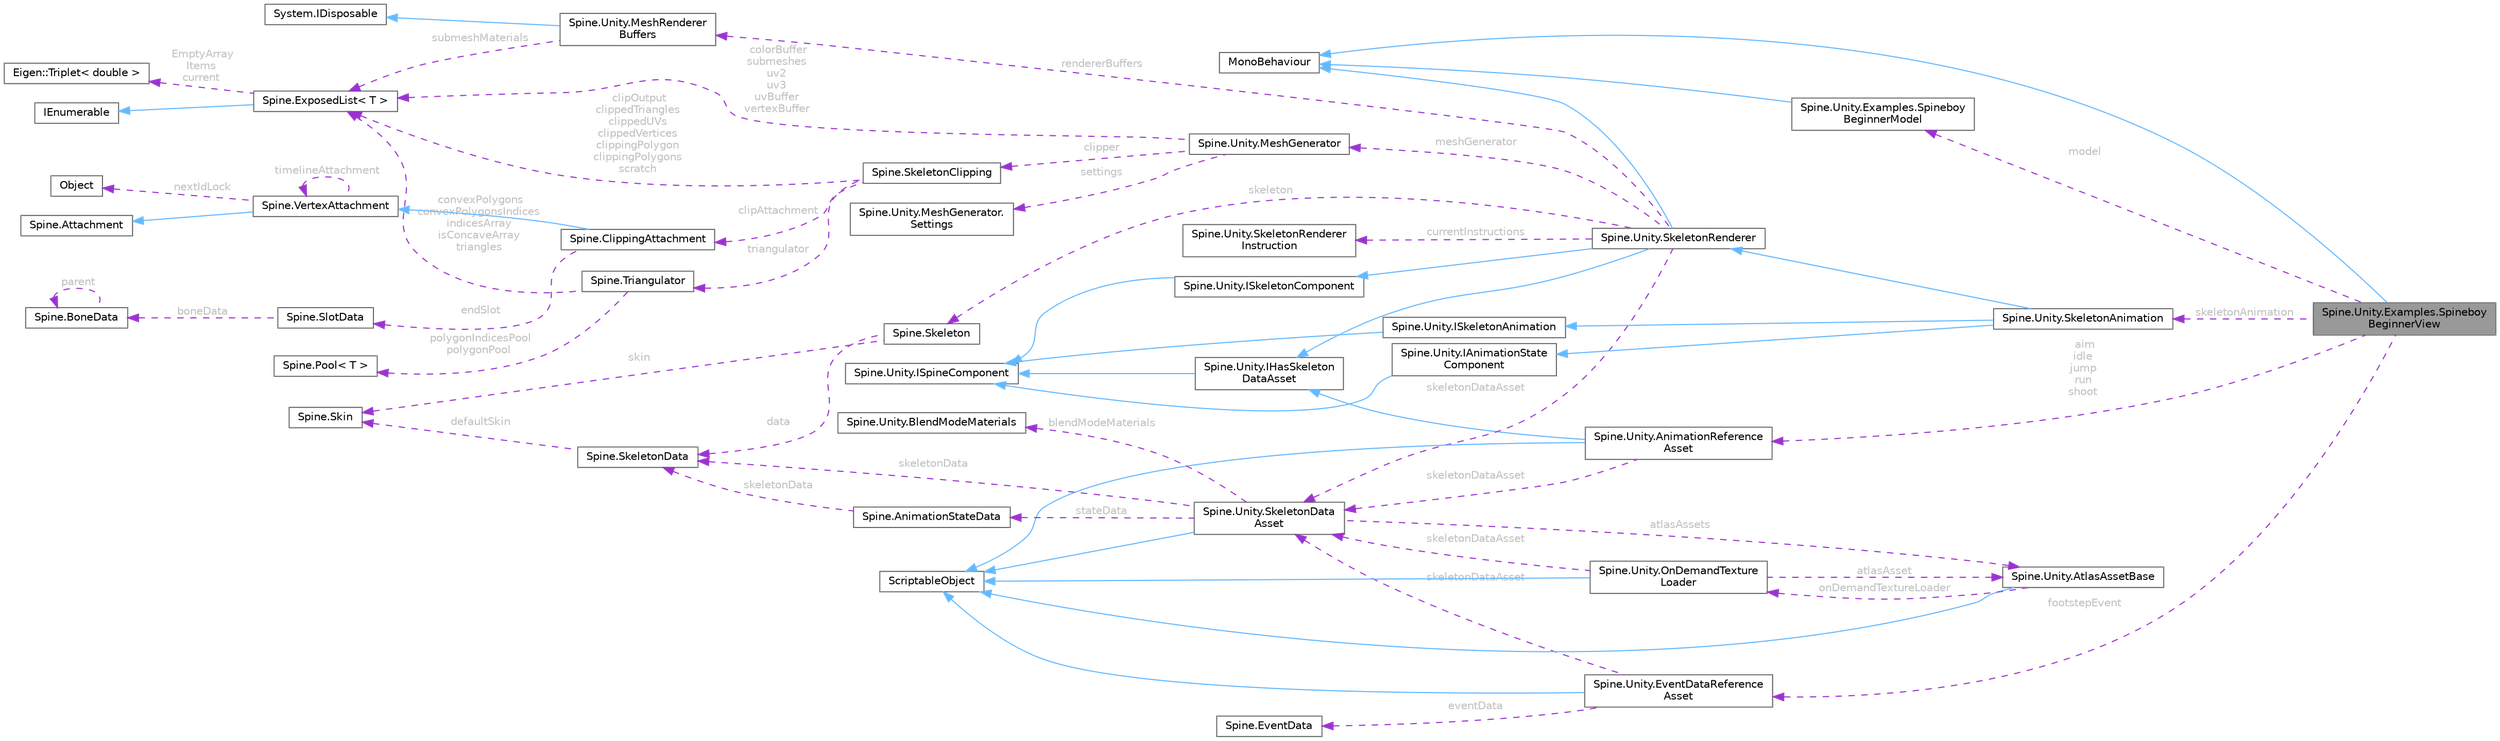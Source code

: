 digraph "Spine.Unity.Examples.SpineboyBeginnerView"
{
 // LATEX_PDF_SIZE
  bgcolor="transparent";
  edge [fontname=Helvetica,fontsize=10,labelfontname=Helvetica,labelfontsize=10];
  node [fontname=Helvetica,fontsize=10,shape=box,height=0.2,width=0.4];
  rankdir="LR";
  Node1 [id="Node000001",label="Spine.Unity.Examples.Spineboy\lBeginnerView",height=0.2,width=0.4,color="gray40", fillcolor="grey60", style="filled", fontcolor="black",tooltip=" "];
  Node2 -> Node1 [id="edge61_Node000001_Node000002",dir="back",color="steelblue1",style="solid",tooltip=" "];
  Node2 [id="Node000002",label="MonoBehaviour",height=0.2,width=0.4,color="gray40", fillcolor="white", style="filled",tooltip=" "];
  Node3 -> Node1 [id="edge62_Node000001_Node000003",dir="back",color="darkorchid3",style="dashed",tooltip=" ",label=" model",fontcolor="grey" ];
  Node3 [id="Node000003",label="Spine.Unity.Examples.Spineboy\lBeginnerModel",height=0.2,width=0.4,color="gray40", fillcolor="white", style="filled",URL="$class_spine_1_1_unity_1_1_examples_1_1_spineboy_beginner_model.html",tooltip=" "];
  Node2 -> Node3 [id="edge63_Node000003_Node000002",dir="back",color="steelblue1",style="solid",tooltip=" "];
  Node4 -> Node1 [id="edge64_Node000001_Node000004",dir="back",color="darkorchid3",style="dashed",tooltip=" ",label=" skeletonAnimation",fontcolor="grey" ];
  Node4 [id="Node000004",label="Spine.Unity.SkeletonAnimation",height=0.2,width=0.4,color="gray40", fillcolor="white", style="filled",URL="$class_spine_1_1_unity_1_1_skeleton_animation.html",tooltip=" "];
  Node5 -> Node4 [id="edge65_Node000004_Node000005",dir="back",color="steelblue1",style="solid",tooltip=" "];
  Node5 [id="Node000005",label="Spine.Unity.SkeletonRenderer",height=0.2,width=0.4,color="gray40", fillcolor="white", style="filled",URL="$class_spine_1_1_unity_1_1_skeleton_renderer.html",tooltip="Base class of animated Spine skeleton components. This component manages and renders a skeleton."];
  Node2 -> Node5 [id="edge66_Node000005_Node000002",dir="back",color="steelblue1",style="solid",tooltip=" "];
  Node6 -> Node5 [id="edge67_Node000005_Node000006",dir="back",color="steelblue1",style="solid",tooltip=" "];
  Node6 [id="Node000006",label="Spine.Unity.ISkeletonComponent",height=0.2,width=0.4,color="gray40", fillcolor="white", style="filled",URL="$interface_spine_1_1_unity_1_1_i_skeleton_component.html",tooltip="A Spine-Unity Component that manages a Spine.Skeleton instance, instantiated from a SkeletonDataAsset..."];
  Node7 -> Node6 [id="edge68_Node000006_Node000007",dir="back",color="steelblue1",style="solid",tooltip=" "];
  Node7 [id="Node000007",label="Spine.Unity.ISpineComponent",height=0.2,width=0.4,color="gray40", fillcolor="white", style="filled",URL="$interface_spine_1_1_unity_1_1_i_spine_component.html",tooltip=" "];
  Node8 -> Node5 [id="edge69_Node000005_Node000008",dir="back",color="steelblue1",style="solid",tooltip=" "];
  Node8 [id="Node000008",label="Spine.Unity.IHasSkeleton\lDataAsset",height=0.2,width=0.4,color="gray40", fillcolor="white", style="filled",URL="$interface_spine_1_1_unity_1_1_i_has_skeleton_data_asset.html",tooltip="Holds a reference to a SkeletonDataAsset."];
  Node7 -> Node8 [id="edge70_Node000008_Node000007",dir="back",color="steelblue1",style="solid",tooltip=" "];
  Node9 -> Node5 [id="edge71_Node000005_Node000009",dir="back",color="darkorchid3",style="dashed",tooltip=" ",label=" skeletonDataAsset",fontcolor="grey" ];
  Node9 [id="Node000009",label="Spine.Unity.SkeletonData\lAsset",height=0.2,width=0.4,color="gray40", fillcolor="white", style="filled",URL="$class_spine_1_1_unity_1_1_skeleton_data_asset.html",tooltip=" "];
  Node10 -> Node9 [id="edge72_Node000009_Node000010",dir="back",color="steelblue1",style="solid",tooltip=" "];
  Node10 [id="Node000010",label="ScriptableObject",height=0.2,width=0.4,color="gray40", fillcolor="white", style="filled",tooltip=" "];
  Node11 -> Node9 [id="edge73_Node000009_Node000011",dir="back",color="darkorchid3",style="dashed",tooltip=" ",label=" atlasAssets",fontcolor="grey" ];
  Node11 [id="Node000011",label="Spine.Unity.AtlasAssetBase",height=0.2,width=0.4,color="gray40", fillcolor="white", style="filled",URL="$class_spine_1_1_unity_1_1_atlas_asset_base.html",tooltip=" "];
  Node10 -> Node11 [id="edge74_Node000011_Node000010",dir="back",color="steelblue1",style="solid",tooltip=" "];
  Node12 -> Node11 [id="edge75_Node000011_Node000012",dir="back",color="darkorchid3",style="dashed",tooltip=" ",label=" onDemandTextureLoader",fontcolor="grey" ];
  Node12 [id="Node000012",label="Spine.Unity.OnDemandTexture\lLoader",height=0.2,width=0.4,color="gray40", fillcolor="white", style="filled",URL="$class_spine_1_1_unity_1_1_on_demand_texture_loader.html",tooltip=" "];
  Node10 -> Node12 [id="edge76_Node000012_Node000010",dir="back",color="steelblue1",style="solid",tooltip=" "];
  Node11 -> Node12 [id="edge77_Node000012_Node000011",dir="back",color="darkorchid3",style="dashed",tooltip=" ",label=" atlasAsset",fontcolor="grey" ];
  Node9 -> Node12 [id="edge78_Node000012_Node000009",dir="back",color="darkorchid3",style="dashed",tooltip=" ",label=" skeletonDataAsset",fontcolor="grey" ];
  Node13 -> Node9 [id="edge79_Node000009_Node000013",dir="back",color="darkorchid3",style="dashed",tooltip=" ",label=" blendModeMaterials",fontcolor="grey" ];
  Node13 [id="Node000013",label="Spine.Unity.BlendModeMaterials",height=0.2,width=0.4,color="gray40", fillcolor="white", style="filled",URL="$class_spine_1_1_unity_1_1_blend_mode_materials.html",tooltip=" "];
  Node14 -> Node9 [id="edge80_Node000009_Node000014",dir="back",color="darkorchid3",style="dashed",tooltip=" ",label=" skeletonData",fontcolor="grey" ];
  Node14 [id="Node000014",label="Spine.SkeletonData",height=0.2,width=0.4,color="gray40", fillcolor="white", style="filled",URL="$class_spine_1_1_skeleton_data.html",tooltip="Stores the setup pose and all of the stateless data for a skeleton."];
  Node15 -> Node14 [id="edge81_Node000014_Node000015",dir="back",color="darkorchid3",style="dashed",tooltip=" ",label=" defaultSkin",fontcolor="grey" ];
  Node15 [id="Node000015",label="Spine.Skin",height=0.2,width=0.4,color="gray40", fillcolor="white", style="filled",URL="$class_spine_1_1_skin.html",tooltip="Stores attachments by slot index and attachment name."];
  Node16 -> Node9 [id="edge82_Node000009_Node000016",dir="back",color="darkorchid3",style="dashed",tooltip=" ",label=" stateData",fontcolor="grey" ];
  Node16 [id="Node000016",label="Spine.AnimationStateData",height=0.2,width=0.4,color="gray40", fillcolor="white", style="filled",URL="$class_spine_1_1_animation_state_data.html",tooltip="Stores mix (crossfade) durations to be applied when AnimationState animations are changed."];
  Node14 -> Node16 [id="edge83_Node000016_Node000014",dir="back",color="darkorchid3",style="dashed",tooltip=" ",label=" skeletonData",fontcolor="grey" ];
  Node17 -> Node5 [id="edge84_Node000005_Node000017",dir="back",color="darkorchid3",style="dashed",tooltip=" ",label=" currentInstructions",fontcolor="grey" ];
  Node17 [id="Node000017",label="Spine.Unity.SkeletonRenderer\lInstruction",height=0.2,width=0.4,color="gray40", fillcolor="white", style="filled",URL="$class_spine_1_1_unity_1_1_skeleton_renderer_instruction.html",tooltip="Instructions used by a SkeletonRenderer to render a mesh."];
  Node18 -> Node5 [id="edge85_Node000005_Node000018",dir="back",color="darkorchid3",style="dashed",tooltip=" ",label=" meshGenerator",fontcolor="grey" ];
  Node18 [id="Node000018",label="Spine.Unity.MeshGenerator",height=0.2,width=0.4,color="gray40", fillcolor="white", style="filled",URL="$class_spine_1_1_unity_1_1_mesh_generator.html",tooltip="Holds several methods to prepare and generate a UnityEngine mesh based on a skeleton...."];
  Node19 -> Node18 [id="edge86_Node000018_Node000019",dir="back",color="darkorchid3",style="dashed",tooltip=" ",label=" settings",fontcolor="grey" ];
  Node19 [id="Node000019",label="Spine.Unity.MeshGenerator.\lSettings",height=0.2,width=0.4,color="gray40", fillcolor="white", style="filled",URL="$struct_spine_1_1_unity_1_1_mesh_generator_1_1_settings.html",tooltip=" "];
  Node20 -> Node18 [id="edge87_Node000018_Node000020",dir="back",color="darkorchid3",style="dashed",tooltip=" ",label=" colorBuffer\nsubmeshes\nuv2\nuv3\nuvBuffer\nvertexBuffer",fontcolor="grey" ];
  Node20 [id="Node000020",label="Spine.ExposedList\< T \>",height=0.2,width=0.4,color="gray40", fillcolor="white", style="filled",URL="$class_spine_1_1_exposed_list-1-g.html",tooltip=" "];
  Node21 -> Node20 [id="edge88_Node000020_Node000021",dir="back",color="steelblue1",style="solid",tooltip=" "];
  Node21 [id="Node000021",label="IEnumerable",height=0.2,width=0.4,color="gray40", fillcolor="white", style="filled",tooltip=" "];
  Node22 -> Node20 [id="edge89_Node000020_Node000022",dir="back",color="darkorchid3",style="dashed",tooltip=" ",label=" EmptyArray\nItems\ncurrent",fontcolor="grey" ];
  Node22 [id="Node000022",label="Eigen::Triplet\< double \>",height=0.2,width=0.4,color="gray40", fillcolor="white", style="filled",URL="$class_eigen_1_1_triplet.html",tooltip=" "];
  Node23 -> Node18 [id="edge90_Node000018_Node000023",dir="back",color="darkorchid3",style="dashed",tooltip=" ",label=" clipper",fontcolor="grey" ];
  Node23 [id="Node000023",label="Spine.SkeletonClipping",height=0.2,width=0.4,color="gray40", fillcolor="white", style="filled",URL="$class_spine_1_1_skeleton_clipping.html",tooltip=" "];
  Node24 -> Node23 [id="edge91_Node000023_Node000024",dir="back",color="darkorchid3",style="dashed",tooltip=" ",label=" triangulator",fontcolor="grey" ];
  Node24 [id="Node000024",label="Spine.Triangulator",height=0.2,width=0.4,color="gray40", fillcolor="white", style="filled",URL="$class_spine_1_1_triangulator.html",tooltip=" "];
  Node20 -> Node24 [id="edge92_Node000024_Node000020",dir="back",color="darkorchid3",style="dashed",tooltip=" ",label=" convexPolygons\nconvexPolygonsIndices\nindicesArray\nisConcaveArray\ntriangles",fontcolor="grey" ];
  Node25 -> Node24 [id="edge93_Node000024_Node000025",dir="back",color="darkorchid3",style="dashed",tooltip=" ",label=" polygonIndicesPool\npolygonPool",fontcolor="grey" ];
  Node25 [id="Node000025",label="Spine.Pool\< T \>",height=0.2,width=0.4,color="gray40", fillcolor="white", style="filled",URL="$class_spine_1_1_pool-1-g.html",tooltip=" "];
  Node20 -> Node23 [id="edge94_Node000023_Node000020",dir="back",color="darkorchid3",style="dashed",tooltip=" ",label=" clipOutput\nclippedTriangles\nclippedUVs\nclippedVertices\nclippingPolygon\nclippingPolygons\nscratch",fontcolor="grey" ];
  Node26 -> Node23 [id="edge95_Node000023_Node000026",dir="back",color="darkorchid3",style="dashed",tooltip=" ",label=" clipAttachment",fontcolor="grey" ];
  Node26 [id="Node000026",label="Spine.ClippingAttachment",height=0.2,width=0.4,color="gray40", fillcolor="white", style="filled",URL="$class_spine_1_1_clipping_attachment.html",tooltip=" "];
  Node27 -> Node26 [id="edge96_Node000026_Node000027",dir="back",color="steelblue1",style="solid",tooltip=" "];
  Node27 [id="Node000027",label="Spine.VertexAttachment",height=0.2,width=0.4,color="gray40", fillcolor="white", style="filled",URL="$class_spine_1_1_vertex_attachment.html",tooltip=">An attachment with vertices that are transformed by one or more bones and can be deformed by a slot'..."];
  Node28 -> Node27 [id="edge97_Node000027_Node000028",dir="back",color="steelblue1",style="solid",tooltip=" "];
  Node28 [id="Node000028",label="Spine.Attachment",height=0.2,width=0.4,color="gray40", fillcolor="white", style="filled",URL="$class_spine_1_1_attachment.html",tooltip="The base class for all attachments."];
  Node29 -> Node27 [id="edge98_Node000027_Node000029",dir="back",color="darkorchid3",style="dashed",tooltip=" ",label=" nextIdLock",fontcolor="grey" ];
  Node29 [id="Node000029",label="Object",height=0.2,width=0.4,color="gray40", fillcolor="white", style="filled",URL="$class_object.html",tooltip=" "];
  Node27 -> Node27 [id="edge99_Node000027_Node000027",dir="back",color="darkorchid3",style="dashed",tooltip=" ",label=" timelineAttachment",fontcolor="grey" ];
  Node30 -> Node26 [id="edge100_Node000026_Node000030",dir="back",color="darkorchid3",style="dashed",tooltip=" ",label=" endSlot",fontcolor="grey" ];
  Node30 [id="Node000030",label="Spine.SlotData",height=0.2,width=0.4,color="gray40", fillcolor="white", style="filled",URL="$class_spine_1_1_slot_data.html",tooltip=" "];
  Node31 -> Node30 [id="edge101_Node000030_Node000031",dir="back",color="darkorchid3",style="dashed",tooltip=" ",label=" boneData",fontcolor="grey" ];
  Node31 [id="Node000031",label="Spine.BoneData",height=0.2,width=0.4,color="gray40", fillcolor="white", style="filled",URL="$class_spine_1_1_bone_data.html",tooltip=" "];
  Node31 -> Node31 [id="edge102_Node000031_Node000031",dir="back",color="darkorchid3",style="dashed",tooltip=" ",label=" parent",fontcolor="grey" ];
  Node32 -> Node5 [id="edge103_Node000005_Node000032",dir="back",color="darkorchid3",style="dashed",tooltip=" ",label=" rendererBuffers",fontcolor="grey" ];
  Node32 [id="Node000032",label="Spine.Unity.MeshRenderer\lBuffers",height=0.2,width=0.4,color="gray40", fillcolor="white", style="filled",URL="$class_spine_1_1_unity_1_1_mesh_renderer_buffers.html",tooltip="A double-buffered Mesh, and a shared material array, bundled for use by Spine components that need to..."];
  Node33 -> Node32 [id="edge104_Node000032_Node000033",dir="back",color="steelblue1",style="solid",tooltip=" "];
  Node33 [id="Node000033",label="System.IDisposable",height=0.2,width=0.4,color="gray40", fillcolor="white", style="filled",tooltip=" "];
  Node20 -> Node32 [id="edge105_Node000032_Node000020",dir="back",color="darkorchid3",style="dashed",tooltip=" ",label=" submeshMaterials",fontcolor="grey" ];
  Node34 -> Node5 [id="edge106_Node000005_Node000034",dir="back",color="darkorchid3",style="dashed",tooltip=" ",label=" skeleton",fontcolor="grey" ];
  Node34 [id="Node000034",label="Spine.Skeleton",height=0.2,width=0.4,color="gray40", fillcolor="white", style="filled",URL="$class_spine_1_1_skeleton.html",tooltip=" "];
  Node14 -> Node34 [id="edge107_Node000034_Node000014",dir="back",color="darkorchid3",style="dashed",tooltip=" ",label=" data",fontcolor="grey" ];
  Node15 -> Node34 [id="edge108_Node000034_Node000015",dir="back",color="darkorchid3",style="dashed",tooltip=" ",label=" skin",fontcolor="grey" ];
  Node35 -> Node4 [id="edge109_Node000004_Node000035",dir="back",color="steelblue1",style="solid",tooltip=" "];
  Node35 [id="Node000035",label="Spine.Unity.ISkeletonAnimation",height=0.2,width=0.4,color="gray40", fillcolor="white", style="filled",URL="$interface_spine_1_1_unity_1_1_i_skeleton_animation.html",tooltip="A Spine-Unity Component that animates a Skeleton but not necessarily with a Spine...."];
  Node7 -> Node35 [id="edge110_Node000035_Node000007",dir="back",color="steelblue1",style="solid",tooltip=" "];
  Node36 -> Node4 [id="edge111_Node000004_Node000036",dir="back",color="steelblue1",style="solid",tooltip=" "];
  Node36 [id="Node000036",label="Spine.Unity.IAnimationState\lComponent",height=0.2,width=0.4,color="gray40", fillcolor="white", style="filled",URL="$interface_spine_1_1_unity_1_1_i_animation_state_component.html",tooltip="A Spine-Unity Component that uses a Spine.AnimationState to animate its skeleton."];
  Node7 -> Node36 [id="edge112_Node000036_Node000007",dir="back",color="steelblue1",style="solid",tooltip=" "];
  Node37 -> Node1 [id="edge113_Node000001_Node000037",dir="back",color="darkorchid3",style="dashed",tooltip=" ",label=" aim\nidle\njump\nrun\nshoot",fontcolor="grey" ];
  Node37 [id="Node000037",label="Spine.Unity.AnimationReference\lAsset",height=0.2,width=0.4,color="gray40", fillcolor="white", style="filled",URL="$class_spine_1_1_unity_1_1_animation_reference_asset.html",tooltip=" "];
  Node10 -> Node37 [id="edge114_Node000037_Node000010",dir="back",color="steelblue1",style="solid",tooltip=" "];
  Node8 -> Node37 [id="edge115_Node000037_Node000008",dir="back",color="steelblue1",style="solid",tooltip=" "];
  Node9 -> Node37 [id="edge116_Node000037_Node000009",dir="back",color="darkorchid3",style="dashed",tooltip=" ",label=" skeletonDataAsset",fontcolor="grey" ];
  Node38 -> Node1 [id="edge117_Node000001_Node000038",dir="back",color="darkorchid3",style="dashed",tooltip=" ",label=" footstepEvent",fontcolor="grey" ];
  Node38 [id="Node000038",label="Spine.Unity.EventDataReference\lAsset",height=0.2,width=0.4,color="gray40", fillcolor="white", style="filled",URL="$class_spine_1_1_unity_1_1_event_data_reference_asset.html",tooltip=" "];
  Node10 -> Node38 [id="edge118_Node000038_Node000010",dir="back",color="steelblue1",style="solid",tooltip=" "];
  Node9 -> Node38 [id="edge119_Node000038_Node000009",dir="back",color="darkorchid3",style="dashed",tooltip=" ",label=" skeletonDataAsset",fontcolor="grey" ];
  Node39 -> Node38 [id="edge120_Node000038_Node000039",dir="back",color="darkorchid3",style="dashed",tooltip=" ",label=" eventData",fontcolor="grey" ];
  Node39 [id="Node000039",label="Spine.EventData",height=0.2,width=0.4,color="gray40", fillcolor="white", style="filled",URL="$class_spine_1_1_event_data.html",tooltip="Stores the setup pose values for an Event."];
}
